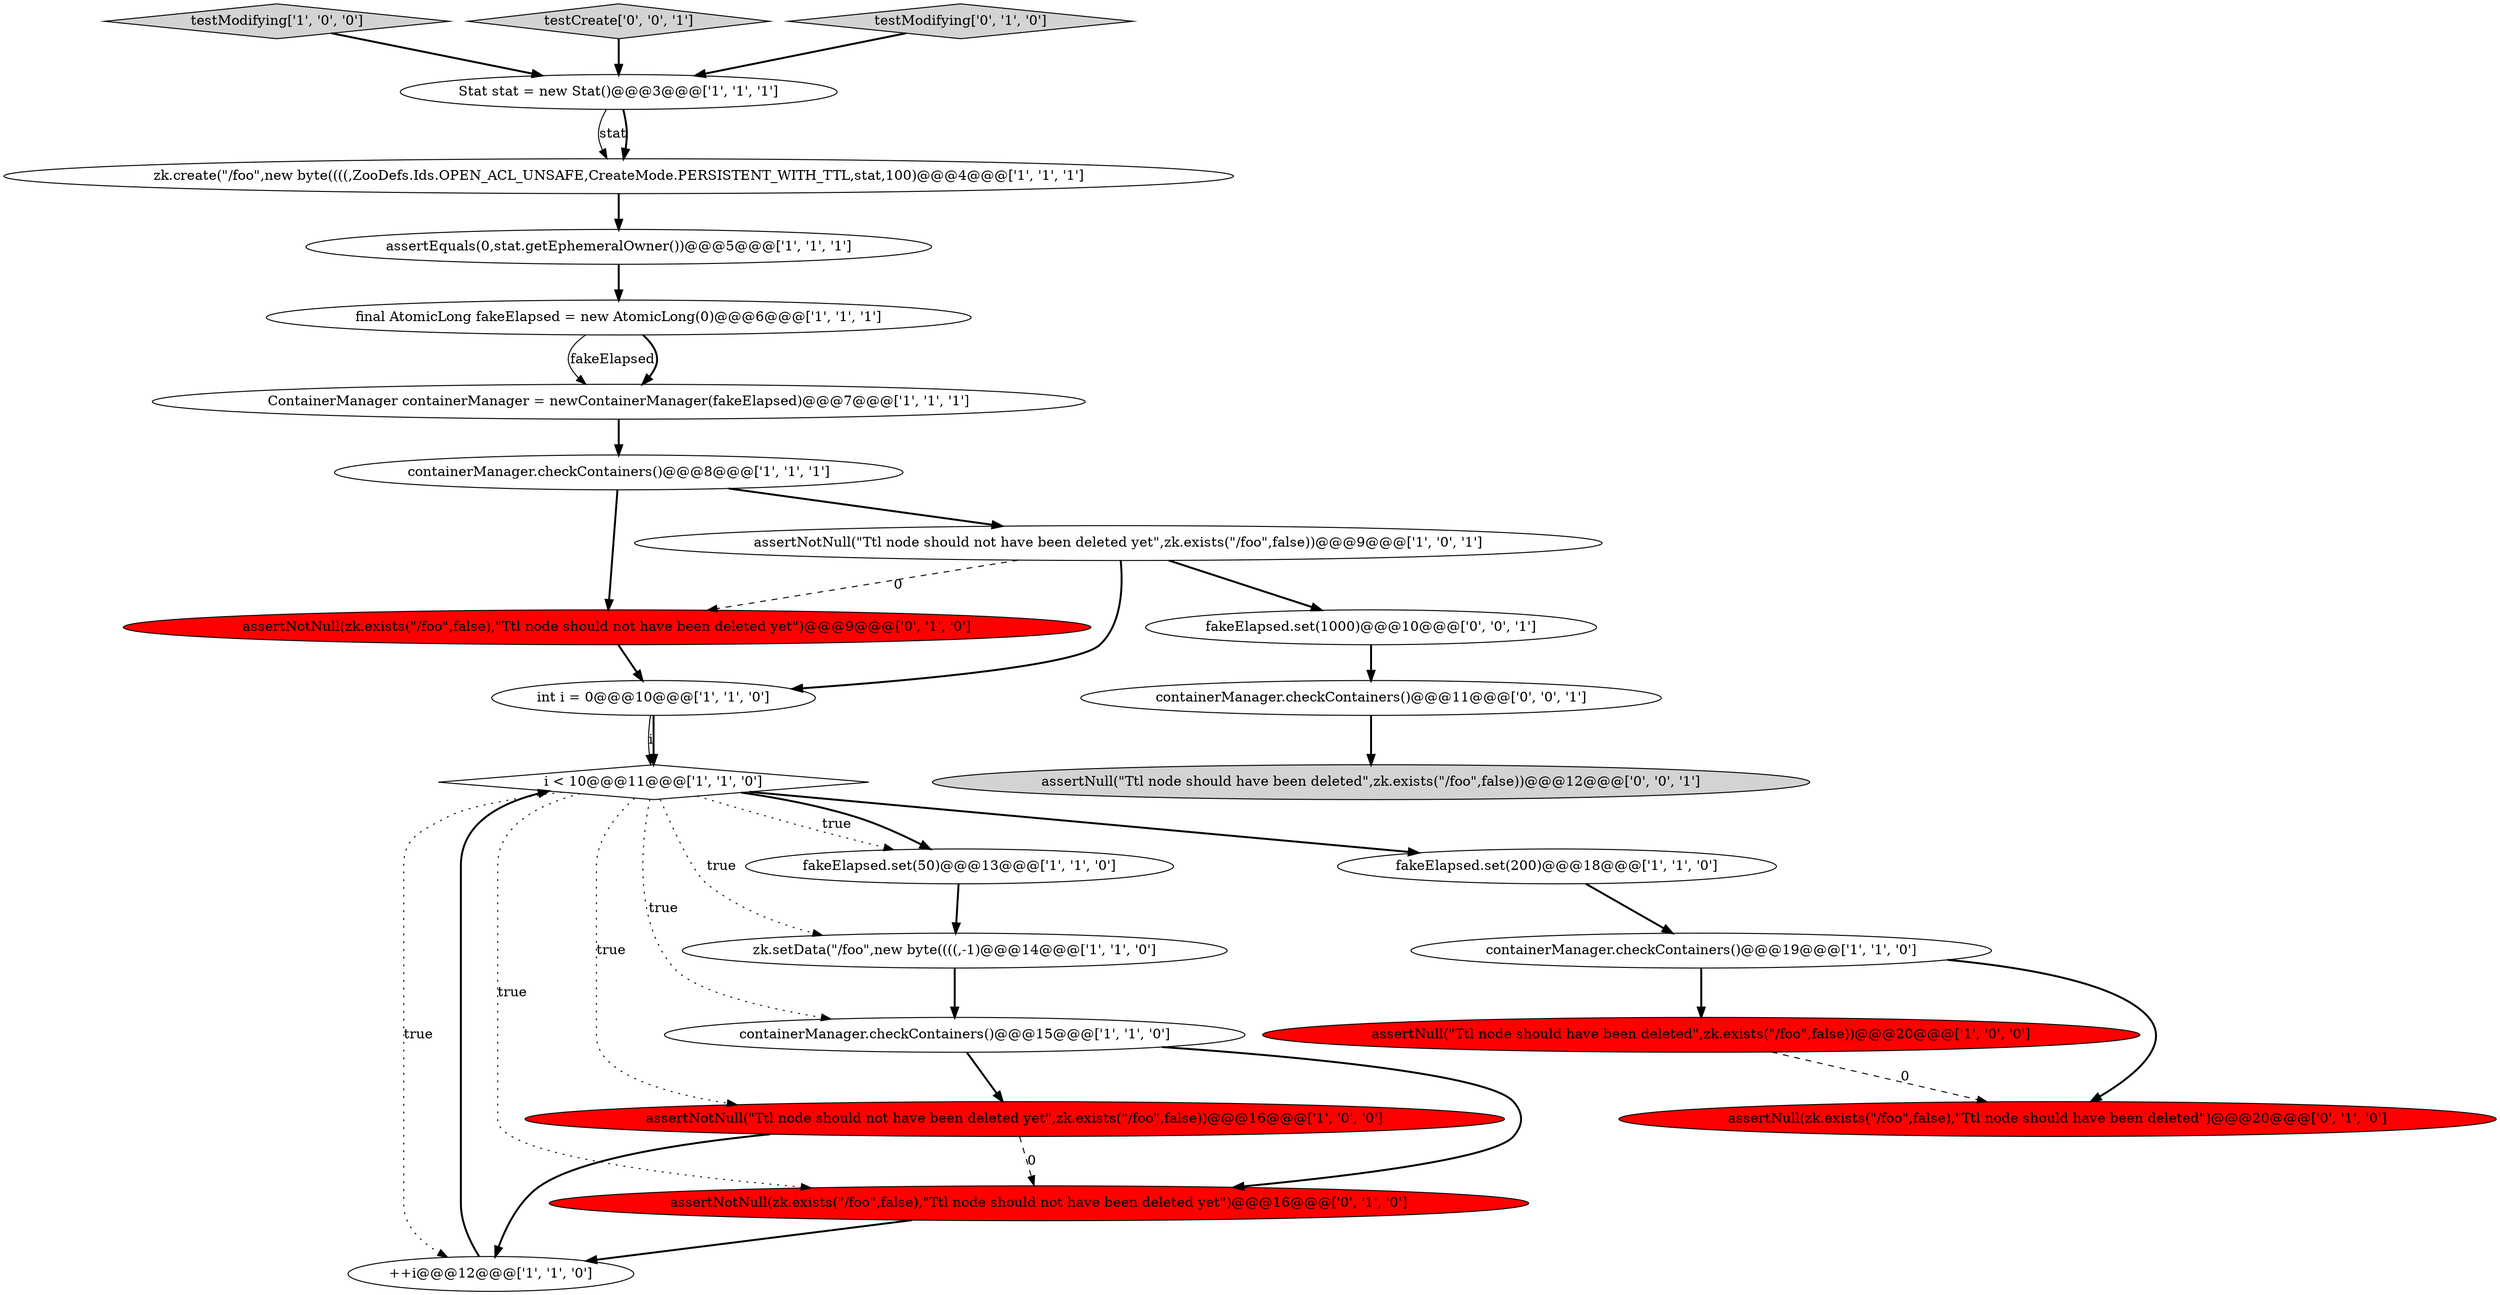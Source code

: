 digraph {
16 [style = filled, label = "int i = 0@@@10@@@['1', '1', '0']", fillcolor = white, shape = ellipse image = "AAA0AAABBB1BBB"];
3 [style = filled, label = "assertNotNull(\"Ttl node should not have been deleted yet\",zk.exists(\"/foo\",false))@@@9@@@['1', '0', '1']", fillcolor = white, shape = ellipse image = "AAA0AAABBB1BBB"];
23 [style = filled, label = "containerManager.checkContainers()@@@11@@@['0', '0', '1']", fillcolor = white, shape = ellipse image = "AAA0AAABBB3BBB"];
6 [style = filled, label = "zk.create(\"/foo\",new byte((((,ZooDefs.Ids.OPEN_ACL_UNSAFE,CreateMode.PERSISTENT_WITH_TTL,stat,100)@@@4@@@['1', '1', '1']", fillcolor = white, shape = ellipse image = "AAA0AAABBB1BBB"];
1 [style = filled, label = "assertNull(\"Ttl node should have been deleted\",zk.exists(\"/foo\",false))@@@20@@@['1', '0', '0']", fillcolor = red, shape = ellipse image = "AAA1AAABBB1BBB"];
5 [style = filled, label = "i < 10@@@11@@@['1', '1', '0']", fillcolor = white, shape = diamond image = "AAA0AAABBB1BBB"];
14 [style = filled, label = "++i@@@12@@@['1', '1', '0']", fillcolor = white, shape = ellipse image = "AAA0AAABBB1BBB"];
12 [style = filled, label = "testModifying['1', '0', '0']", fillcolor = lightgray, shape = diamond image = "AAA0AAABBB1BBB"];
17 [style = filled, label = "containerManager.checkContainers()@@@8@@@['1', '1', '1']", fillcolor = white, shape = ellipse image = "AAA0AAABBB1BBB"];
0 [style = filled, label = "ContainerManager containerManager = newContainerManager(fakeElapsed)@@@7@@@['1', '1', '1']", fillcolor = white, shape = ellipse image = "AAA0AAABBB1BBB"];
22 [style = filled, label = "testCreate['0', '0', '1']", fillcolor = lightgray, shape = diamond image = "AAA0AAABBB3BBB"];
25 [style = filled, label = "fakeElapsed.set(1000)@@@10@@@['0', '0', '1']", fillcolor = white, shape = ellipse image = "AAA0AAABBB3BBB"];
20 [style = filled, label = "assertNotNull(zk.exists(\"/foo\",false),\"Ttl node should not have been deleted yet\")@@@16@@@['0', '1', '0']", fillcolor = red, shape = ellipse image = "AAA1AAABBB2BBB"];
2 [style = filled, label = "assertNotNull(\"Ttl node should not have been deleted yet\",zk.exists(\"/foo\",false))@@@16@@@['1', '0', '0']", fillcolor = red, shape = ellipse image = "AAA1AAABBB1BBB"];
15 [style = filled, label = "fakeElapsed.set(50)@@@13@@@['1', '1', '0']", fillcolor = white, shape = ellipse image = "AAA0AAABBB1BBB"];
10 [style = filled, label = "fakeElapsed.set(200)@@@18@@@['1', '1', '0']", fillcolor = white, shape = ellipse image = "AAA0AAABBB1BBB"];
8 [style = filled, label = "final AtomicLong fakeElapsed = new AtomicLong(0)@@@6@@@['1', '1', '1']", fillcolor = white, shape = ellipse image = "AAA0AAABBB1BBB"];
21 [style = filled, label = "testModifying['0', '1', '0']", fillcolor = lightgray, shape = diamond image = "AAA0AAABBB2BBB"];
4 [style = filled, label = "assertEquals(0,stat.getEphemeralOwner())@@@5@@@['1', '1', '1']", fillcolor = white, shape = ellipse image = "AAA0AAABBB1BBB"];
11 [style = filled, label = "containerManager.checkContainers()@@@19@@@['1', '1', '0']", fillcolor = white, shape = ellipse image = "AAA0AAABBB1BBB"];
18 [style = filled, label = "assertNull(zk.exists(\"/foo\",false),\"Ttl node should have been deleted\")@@@20@@@['0', '1', '0']", fillcolor = red, shape = ellipse image = "AAA1AAABBB2BBB"];
19 [style = filled, label = "assertNotNull(zk.exists(\"/foo\",false),\"Ttl node should not have been deleted yet\")@@@9@@@['0', '1', '0']", fillcolor = red, shape = ellipse image = "AAA1AAABBB2BBB"];
24 [style = filled, label = "assertNull(\"Ttl node should have been deleted\",zk.exists(\"/foo\",false))@@@12@@@['0', '0', '1']", fillcolor = lightgray, shape = ellipse image = "AAA0AAABBB3BBB"];
13 [style = filled, label = "Stat stat = new Stat()@@@3@@@['1', '1', '1']", fillcolor = white, shape = ellipse image = "AAA0AAABBB1BBB"];
7 [style = filled, label = "zk.setData(\"/foo\",new byte((((,-1)@@@14@@@['1', '1', '0']", fillcolor = white, shape = ellipse image = "AAA0AAABBB1BBB"];
9 [style = filled, label = "containerManager.checkContainers()@@@15@@@['1', '1', '0']", fillcolor = white, shape = ellipse image = "AAA0AAABBB1BBB"];
5->10 [style = bold, label=""];
5->14 [style = dotted, label="true"];
2->20 [style = dashed, label="0"];
15->7 [style = bold, label=""];
9->2 [style = bold, label=""];
11->1 [style = bold, label=""];
3->25 [style = bold, label=""];
0->17 [style = bold, label=""];
25->23 [style = bold, label=""];
5->15 [style = bold, label=""];
9->20 [style = bold, label=""];
20->14 [style = bold, label=""];
1->18 [style = dashed, label="0"];
3->16 [style = bold, label=""];
8->0 [style = solid, label="fakeElapsed"];
5->15 [style = dotted, label="true"];
17->19 [style = bold, label=""];
11->18 [style = bold, label=""];
19->16 [style = bold, label=""];
3->19 [style = dashed, label="0"];
8->0 [style = bold, label=""];
7->9 [style = bold, label=""];
12->13 [style = bold, label=""];
6->4 [style = bold, label=""];
23->24 [style = bold, label=""];
16->5 [style = solid, label="i"];
5->7 [style = dotted, label="true"];
2->14 [style = bold, label=""];
17->3 [style = bold, label=""];
16->5 [style = bold, label=""];
5->9 [style = dotted, label="true"];
4->8 [style = bold, label=""];
5->20 [style = dotted, label="true"];
13->6 [style = solid, label="stat"];
13->6 [style = bold, label=""];
5->2 [style = dotted, label="true"];
22->13 [style = bold, label=""];
21->13 [style = bold, label=""];
14->5 [style = bold, label=""];
10->11 [style = bold, label=""];
}
